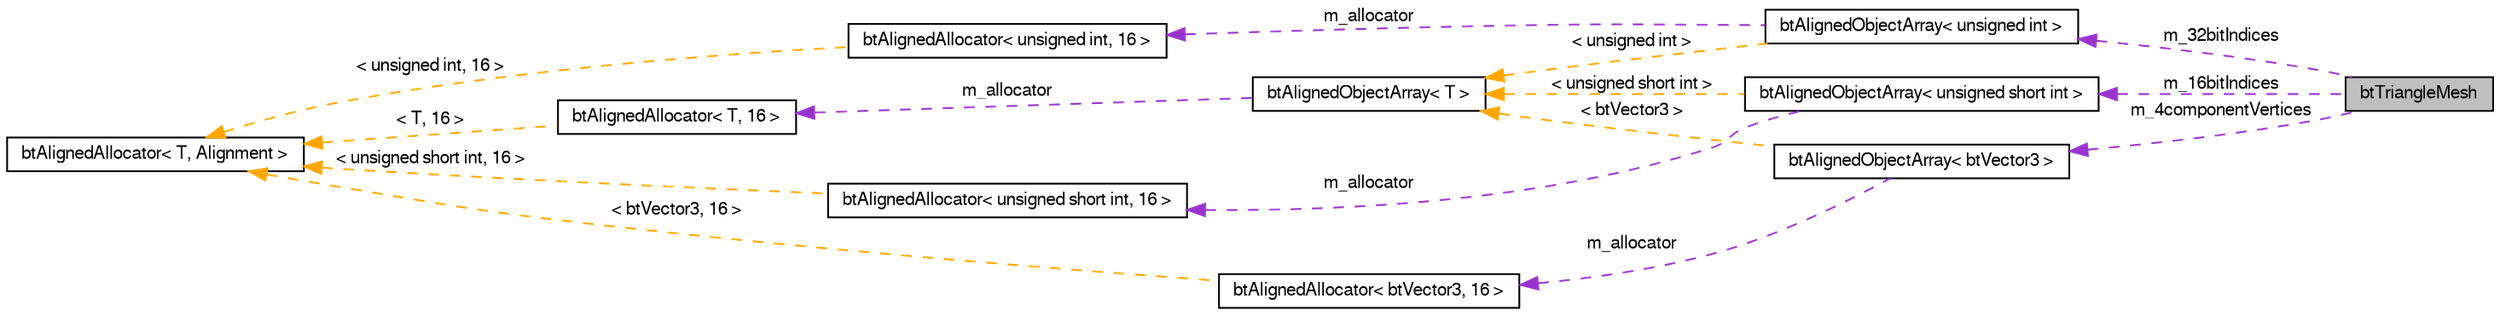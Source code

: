digraph G
{
  bgcolor="transparent";
  edge [fontname="FreeSans",fontsize=10,labelfontname="FreeSans",labelfontsize=10];
  node [fontname="FreeSans",fontsize=10,shape=record];
  rankdir=LR;
  Node1 [label="btTriangleMesh",height=0.2,width=0.4,color="black", fillcolor="grey75", style="filled" fontcolor="black"];
  Node2 -> Node1 [dir=back,color="darkorchid3",fontsize=10,style="dashed",label="m_32bitIndices"];
  Node2 [label="btAlignedObjectArray\< unsigned int \>",height=0.2,width=0.4,color="black",URL="$classbt_aligned_object_array.html"];
  Node3 -> Node2 [dir=back,color="darkorchid3",fontsize=10,style="dashed",label="m_allocator"];
  Node3 [label="btAlignedAllocator\< unsigned int, 16 \>",height=0.2,width=0.4,color="black",URL="$classbt_aligned_allocator.html"];
  Node4 -> Node3 [dir=back,color="orange",fontsize=10,style="dashed",label="\< unsigned int, 16 \>"];
  Node4 [label="btAlignedAllocator\< T, Alignment \>",height=0.2,width=0.4,color="black",URL="$classbt_aligned_allocator.html"];
  Node5 -> Node2 [dir=back,color="orange",fontsize=10,style="dashed",label="\< unsigned int \>"];
  Node5 [label="btAlignedObjectArray\< T \>",height=0.2,width=0.4,color="black",URL="$classbt_aligned_object_array.html"];
  Node6 -> Node5 [dir=back,color="darkorchid3",fontsize=10,style="dashed",label="m_allocator"];
  Node6 [label="btAlignedAllocator\< T, 16 \>",height=0.2,width=0.4,color="black",URL="$classbt_aligned_allocator.html"];
  Node4 -> Node6 [dir=back,color="orange",fontsize=10,style="dashed",label="\< T, 16 \>"];
  Node7 -> Node1 [dir=back,color="darkorchid3",fontsize=10,style="dashed",label="m_16bitIndices"];
  Node7 [label="btAlignedObjectArray\< unsigned short int \>",height=0.2,width=0.4,color="black",URL="$classbt_aligned_object_array.html"];
  Node8 -> Node7 [dir=back,color="darkorchid3",fontsize=10,style="dashed",label="m_allocator"];
  Node8 [label="btAlignedAllocator\< unsigned short int, 16 \>",height=0.2,width=0.4,color="black",URL="$classbt_aligned_allocator.html"];
  Node4 -> Node8 [dir=back,color="orange",fontsize=10,style="dashed",label="\< unsigned short int, 16 \>"];
  Node5 -> Node7 [dir=back,color="orange",fontsize=10,style="dashed",label="\< unsigned short int \>"];
  Node9 -> Node1 [dir=back,color="darkorchid3",fontsize=10,style="dashed",label="m_4componentVertices"];
  Node9 [label="btAlignedObjectArray\< btVector3 \>",height=0.2,width=0.4,color="black",URL="$classbt_aligned_object_array.html"];
  Node10 -> Node9 [dir=back,color="darkorchid3",fontsize=10,style="dashed",label="m_allocator"];
  Node10 [label="btAlignedAllocator\< btVector3, 16 \>",height=0.2,width=0.4,color="black",URL="$classbt_aligned_allocator.html"];
  Node4 -> Node10 [dir=back,color="orange",fontsize=10,style="dashed",label="\< btVector3, 16 \>"];
  Node5 -> Node9 [dir=back,color="orange",fontsize=10,style="dashed",label="\< btVector3 \>"];
}
